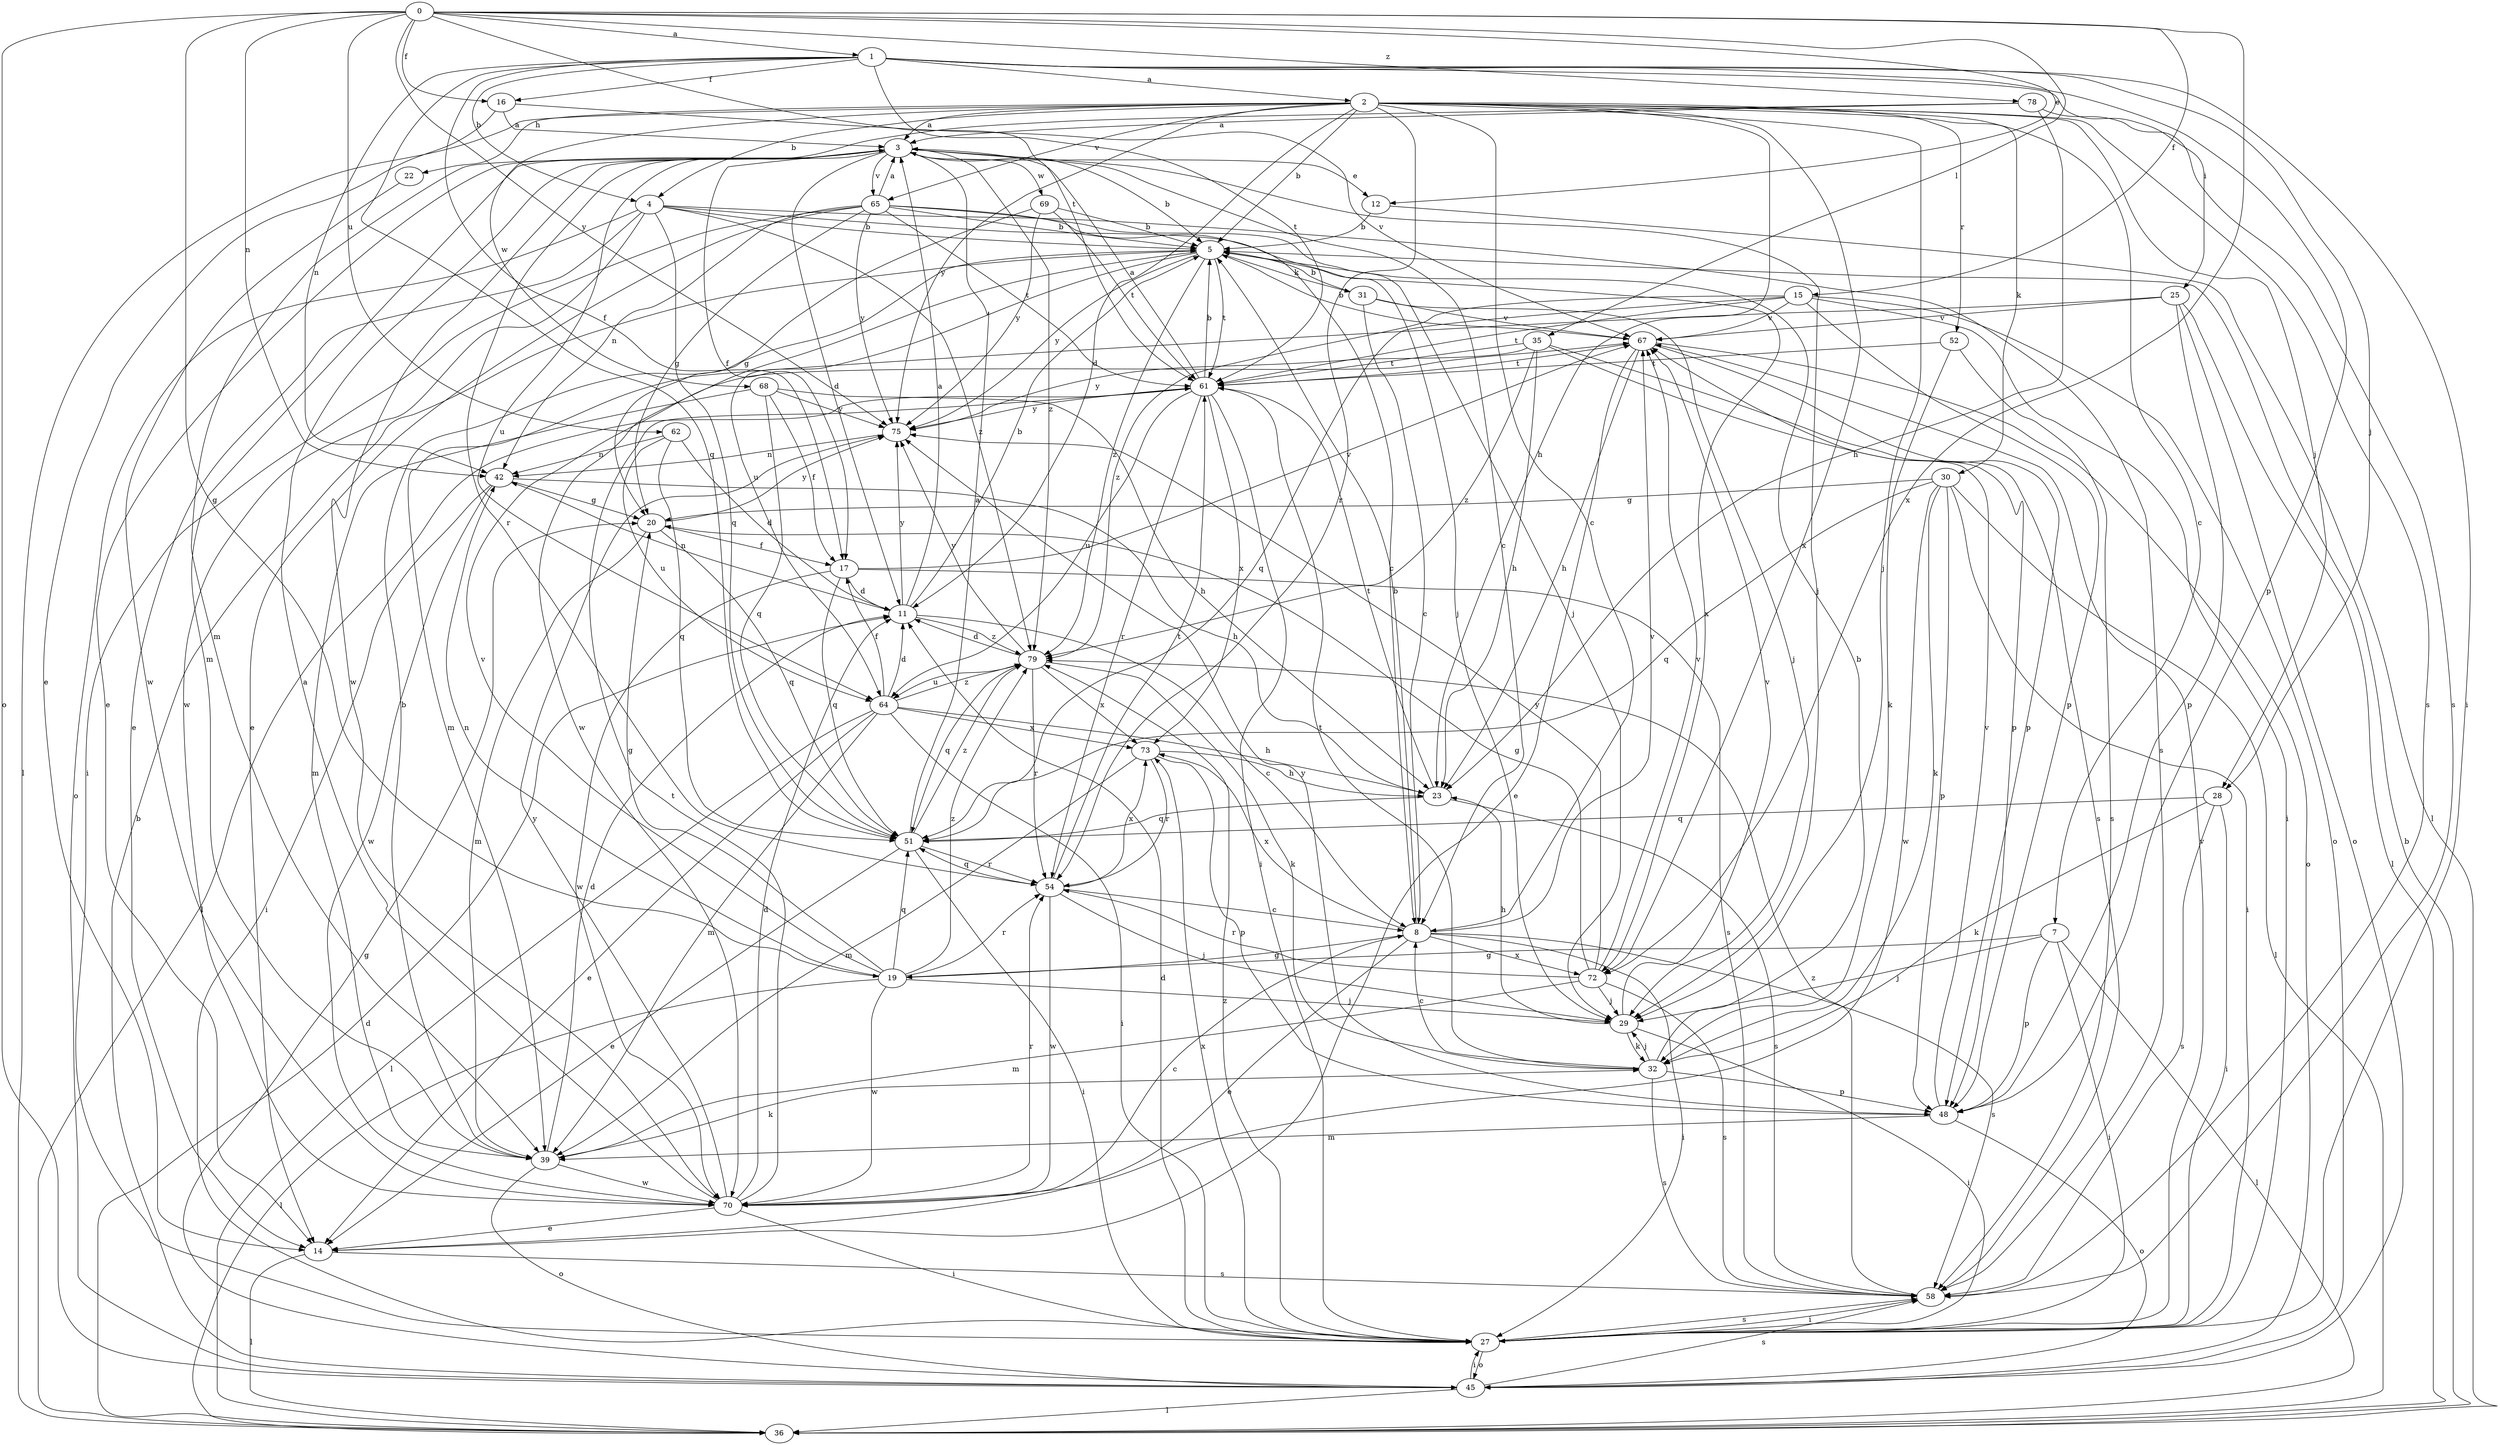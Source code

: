 strict digraph  {
0;
1;
2;
3;
4;
5;
7;
8;
11;
12;
14;
15;
16;
17;
19;
20;
22;
23;
25;
27;
28;
29;
30;
31;
32;
35;
36;
39;
42;
45;
48;
51;
52;
54;
58;
61;
62;
64;
65;
67;
68;
69;
70;
72;
73;
75;
78;
79;
0 -> 1  [label=a];
0 -> 12  [label=e];
0 -> 15  [label=f];
0 -> 16  [label=f];
0 -> 19  [label=g];
0 -> 35  [label=l];
0 -> 42  [label=n];
0 -> 45  [label=o];
0 -> 61  [label=t];
0 -> 62  [label=u];
0 -> 72  [label=x];
0 -> 75  [label=y];
0 -> 78  [label=z];
1 -> 2  [label=a];
1 -> 4  [label=b];
1 -> 16  [label=f];
1 -> 17  [label=f];
1 -> 25  [label=i];
1 -> 27  [label=i];
1 -> 28  [label=j];
1 -> 42  [label=n];
1 -> 48  [label=p];
1 -> 51  [label=q];
1 -> 61  [label=t];
2 -> 3  [label=a];
2 -> 4  [label=b];
2 -> 5  [label=b];
2 -> 7  [label=c];
2 -> 8  [label=c];
2 -> 11  [label=d];
2 -> 22  [label=h];
2 -> 23  [label=h];
2 -> 28  [label=j];
2 -> 29  [label=j];
2 -> 30  [label=k];
2 -> 36  [label=l];
2 -> 52  [label=r];
2 -> 54  [label=r];
2 -> 58  [label=s];
2 -> 65  [label=v];
2 -> 68  [label=w];
2 -> 72  [label=x];
2 -> 75  [label=y];
3 -> 5  [label=b];
3 -> 8  [label=c];
3 -> 11  [label=d];
3 -> 12  [label=e];
3 -> 14  [label=e];
3 -> 17  [label=f];
3 -> 29  [label=j];
3 -> 39  [label=m];
3 -> 54  [label=r];
3 -> 64  [label=u];
3 -> 65  [label=v];
3 -> 69  [label=w];
3 -> 70  [label=w];
3 -> 79  [label=z];
4 -> 5  [label=b];
4 -> 14  [label=e];
4 -> 29  [label=j];
4 -> 45  [label=o];
4 -> 51  [label=q];
4 -> 58  [label=s];
4 -> 70  [label=w];
4 -> 79  [label=z];
5 -> 31  [label=k];
5 -> 61  [label=t];
5 -> 64  [label=u];
5 -> 70  [label=w];
5 -> 72  [label=x];
5 -> 75  [label=y];
5 -> 79  [label=z];
7 -> 19  [label=g];
7 -> 27  [label=i];
7 -> 29  [label=j];
7 -> 36  [label=l];
7 -> 48  [label=p];
8 -> 5  [label=b];
8 -> 14  [label=e];
8 -> 19  [label=g];
8 -> 27  [label=i];
8 -> 58  [label=s];
8 -> 67  [label=v];
8 -> 72  [label=x];
8 -> 73  [label=x];
11 -> 3  [label=a];
11 -> 5  [label=b];
11 -> 8  [label=c];
11 -> 42  [label=n];
11 -> 75  [label=y];
11 -> 79  [label=z];
12 -> 5  [label=b];
12 -> 36  [label=l];
14 -> 36  [label=l];
14 -> 58  [label=s];
15 -> 27  [label=i];
15 -> 45  [label=o];
15 -> 48  [label=p];
15 -> 51  [label=q];
15 -> 61  [label=t];
15 -> 67  [label=v];
15 -> 79  [label=z];
16 -> 3  [label=a];
16 -> 14  [label=e];
16 -> 67  [label=v];
17 -> 11  [label=d];
17 -> 51  [label=q];
17 -> 58  [label=s];
17 -> 67  [label=v];
17 -> 70  [label=w];
19 -> 20  [label=g];
19 -> 29  [label=j];
19 -> 36  [label=l];
19 -> 42  [label=n];
19 -> 51  [label=q];
19 -> 54  [label=r];
19 -> 67  [label=v];
19 -> 70  [label=w];
19 -> 79  [label=z];
20 -> 17  [label=f];
20 -> 39  [label=m];
20 -> 51  [label=q];
20 -> 75  [label=y];
22 -> 70  [label=w];
23 -> 51  [label=q];
23 -> 58  [label=s];
23 -> 61  [label=t];
25 -> 36  [label=l];
25 -> 39  [label=m];
25 -> 45  [label=o];
25 -> 48  [label=p];
25 -> 67  [label=v];
27 -> 11  [label=d];
27 -> 45  [label=o];
27 -> 58  [label=s];
27 -> 67  [label=v];
27 -> 73  [label=x];
27 -> 79  [label=z];
28 -> 27  [label=i];
28 -> 32  [label=k];
28 -> 51  [label=q];
28 -> 58  [label=s];
29 -> 23  [label=h];
29 -> 27  [label=i];
29 -> 32  [label=k];
29 -> 67  [label=v];
30 -> 20  [label=g];
30 -> 27  [label=i];
30 -> 32  [label=k];
30 -> 36  [label=l];
30 -> 48  [label=p];
30 -> 51  [label=q];
30 -> 70  [label=w];
31 -> 5  [label=b];
31 -> 8  [label=c];
31 -> 29  [label=j];
31 -> 67  [label=v];
32 -> 5  [label=b];
32 -> 8  [label=c];
32 -> 29  [label=j];
32 -> 48  [label=p];
32 -> 58  [label=s];
32 -> 61  [label=t];
35 -> 23  [label=h];
35 -> 48  [label=p];
35 -> 58  [label=s];
35 -> 61  [label=t];
35 -> 75  [label=y];
35 -> 79  [label=z];
36 -> 5  [label=b];
36 -> 11  [label=d];
39 -> 5  [label=b];
39 -> 11  [label=d];
39 -> 32  [label=k];
39 -> 45  [label=o];
39 -> 70  [label=w];
42 -> 20  [label=g];
42 -> 23  [label=h];
42 -> 27  [label=i];
42 -> 70  [label=w];
45 -> 5  [label=b];
45 -> 20  [label=g];
45 -> 27  [label=i];
45 -> 36  [label=l];
45 -> 58  [label=s];
48 -> 39  [label=m];
48 -> 45  [label=o];
48 -> 67  [label=v];
48 -> 75  [label=y];
51 -> 3  [label=a];
51 -> 14  [label=e];
51 -> 27  [label=i];
51 -> 54  [label=r];
51 -> 79  [label=z];
52 -> 32  [label=k];
52 -> 58  [label=s];
52 -> 61  [label=t];
54 -> 8  [label=c];
54 -> 29  [label=j];
54 -> 51  [label=q];
54 -> 61  [label=t];
54 -> 70  [label=w];
54 -> 73  [label=x];
58 -> 27  [label=i];
58 -> 79  [label=z];
61 -> 3  [label=a];
61 -> 5  [label=b];
61 -> 27  [label=i];
61 -> 36  [label=l];
61 -> 54  [label=r];
61 -> 64  [label=u];
61 -> 73  [label=x];
61 -> 75  [label=y];
62 -> 11  [label=d];
62 -> 42  [label=n];
62 -> 51  [label=q];
62 -> 64  [label=u];
64 -> 11  [label=d];
64 -> 14  [label=e];
64 -> 17  [label=f];
64 -> 23  [label=h];
64 -> 27  [label=i];
64 -> 36  [label=l];
64 -> 39  [label=m];
64 -> 73  [label=x];
64 -> 79  [label=z];
65 -> 3  [label=a];
65 -> 5  [label=b];
65 -> 8  [label=c];
65 -> 14  [label=e];
65 -> 20  [label=g];
65 -> 27  [label=i];
65 -> 29  [label=j];
65 -> 42  [label=n];
65 -> 61  [label=t];
65 -> 75  [label=y];
67 -> 5  [label=b];
67 -> 14  [label=e];
67 -> 23  [label=h];
67 -> 45  [label=o];
67 -> 48  [label=p];
67 -> 61  [label=t];
68 -> 17  [label=f];
68 -> 23  [label=h];
68 -> 39  [label=m];
68 -> 51  [label=q];
68 -> 75  [label=y];
69 -> 5  [label=b];
69 -> 20  [label=g];
69 -> 61  [label=t];
69 -> 75  [label=y];
70 -> 3  [label=a];
70 -> 8  [label=c];
70 -> 11  [label=d];
70 -> 14  [label=e];
70 -> 27  [label=i];
70 -> 54  [label=r];
70 -> 61  [label=t];
70 -> 75  [label=y];
72 -> 20  [label=g];
72 -> 29  [label=j];
72 -> 39  [label=m];
72 -> 54  [label=r];
72 -> 58  [label=s];
72 -> 67  [label=v];
72 -> 75  [label=y];
73 -> 23  [label=h];
73 -> 39  [label=m];
73 -> 48  [label=p];
73 -> 54  [label=r];
75 -> 42  [label=n];
78 -> 3  [label=a];
78 -> 23  [label=h];
78 -> 39  [label=m];
78 -> 58  [label=s];
79 -> 11  [label=d];
79 -> 32  [label=k];
79 -> 51  [label=q];
79 -> 54  [label=r];
79 -> 64  [label=u];
79 -> 73  [label=x];
79 -> 75  [label=y];
}
